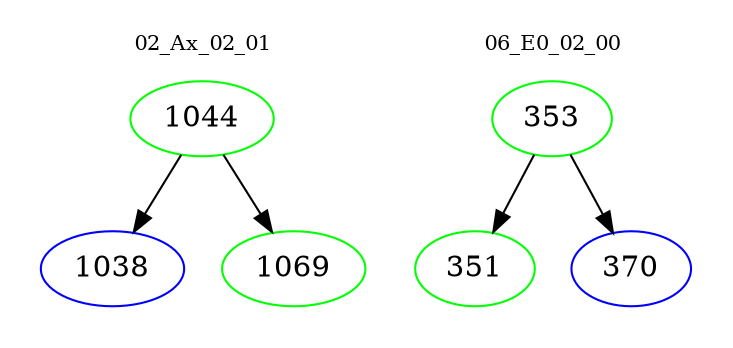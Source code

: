 digraph{
subgraph cluster_0 {
color = white
label = "02_Ax_02_01";
fontsize=10;
T0_1044 [label="1044", color="green"]
T0_1044 -> T0_1038 [color="black"]
T0_1038 [label="1038", color="blue"]
T0_1044 -> T0_1069 [color="black"]
T0_1069 [label="1069", color="green"]
}
subgraph cluster_1 {
color = white
label = "06_E0_02_00";
fontsize=10;
T1_353 [label="353", color="green"]
T1_353 -> T1_351 [color="black"]
T1_351 [label="351", color="green"]
T1_353 -> T1_370 [color="black"]
T1_370 [label="370", color="blue"]
}
}
